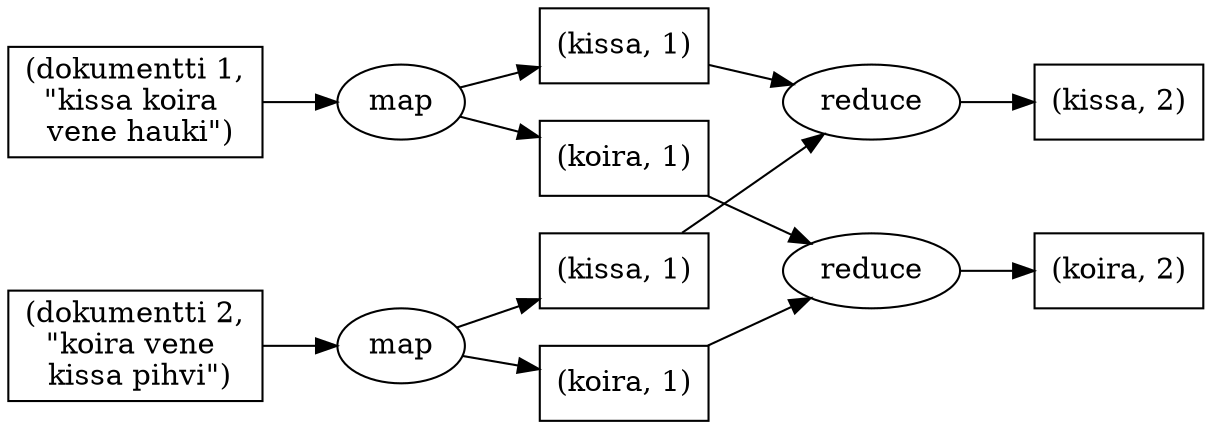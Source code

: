 digraph {
    rankdir = LR;
    
    dok1[label = <(dokumentti 1,<br/>"kissa koira <br/> vene hauki")>; shape = "box"];
    dok2[label = <(dokumentti 2,<br/>"koira vene <br/> kissa pihvi")>; shape = "box"];

    kissa1[label = "(kissa, 1)"; shape = "box"];
    kissa2[label = "(kissa, 1)"; shape = "box"];
    koira1[label = "(koira, 1)"; shape = "box"];
    koira2[label = "(koira, 1)"; shape = "box"];
    
    map1[label = "map";];
    map2[label = "map";];

    red_kissa[label = "reduce";];
    red_koira[label = "reduce";];

    res_kissa[label = "(kissa, 2)"; shape = "box"];
    res_koira[label = "(koira, 2)"; shape = "box"];

    dok1 -> map1;
    dok2 -> map2;
    map1 -> kissa1;
    map1 -> koira1;
    map2 -> kissa2;
    map2 -> koira2;
    kissa1 -> red_kissa;
    kissa2 -> red_kissa;
    koira1 -> red_koira;
    koira2 -> red_koira;
    red_kissa -> res_kissa;
    red_koira -> res_koira;
}